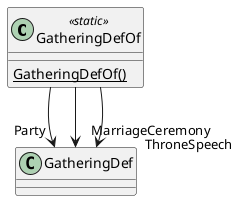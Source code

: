 @startuml
class GatheringDefOf <<static>> {
    {static} GatheringDefOf()
}
GatheringDefOf --> "Party" GatheringDef
GatheringDefOf --> "MarriageCeremony" GatheringDef
GatheringDefOf --> "ThroneSpeech" GatheringDef
@enduml
